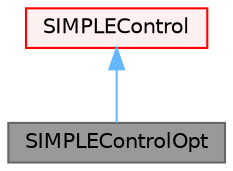 digraph "SIMPLEControlOpt"
{
 // LATEX_PDF_SIZE
  bgcolor="transparent";
  edge [fontname=Helvetica,fontsize=10,labelfontname=Helvetica,labelfontsize=10];
  node [fontname=Helvetica,fontsize=10,shape=box,height=0.2,width=0.4];
  Node1 [id="Node000001",label="SIMPLEControlOpt",height=0.2,width=0.4,color="gray40", fillcolor="grey60", style="filled", fontcolor="black",tooltip="SIMPLE control class for optimisation runs. Each time is sub-cycled and corresponds to one optimisati..."];
  Node2 -> Node1 [id="edge1_Node000001_Node000002",dir="back",color="steelblue1",style="solid",tooltip=" "];
  Node2 [id="Node000002",label="SIMPLEControl",height=0.2,width=0.4,color="red", fillcolor="#FFF0F0", style="filled",URL="$classFoam_1_1SIMPLEControl.html",tooltip="SIMPLE control class to supply convergence information/checks for the SIMPLE loop."];
}
